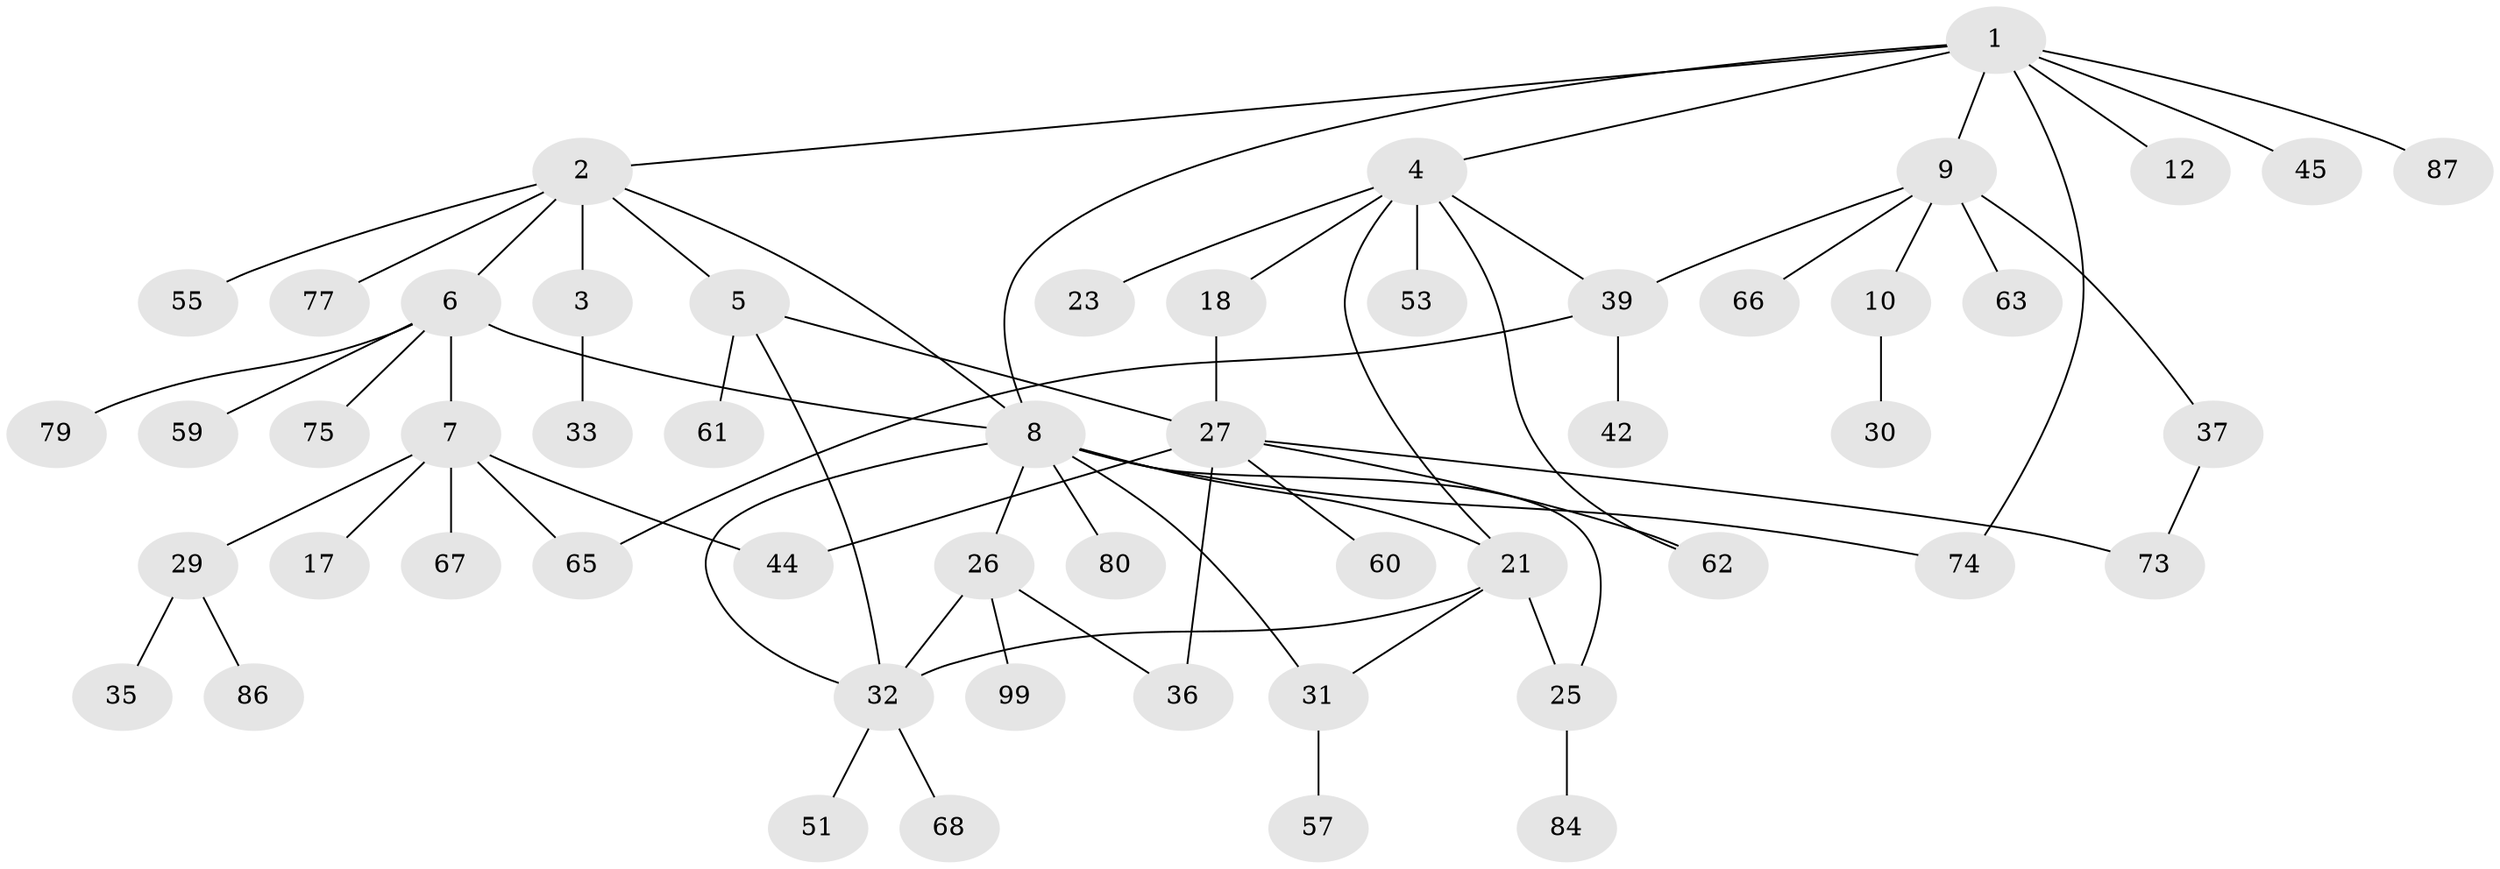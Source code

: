 // original degree distribution, {8: 0.009345794392523364, 7: 0.009345794392523364, 2: 0.3177570093457944, 3: 0.14018691588785046, 4: 0.06542056074766354, 6: 0.04672897196261682, 5: 0.037383177570093455, 1: 0.37383177570093457}
// Generated by graph-tools (version 1.1) at 2025/13/03/09/25 04:13:22]
// undirected, 53 vertices, 68 edges
graph export_dot {
graph [start="1"]
  node [color=gray90,style=filled];
  1;
  2;
  3;
  4 [super="+13"];
  5;
  6 [super="+16"];
  7 [super="+19"];
  8 [super="+14+20+38+47"];
  9 [super="+11+49"];
  10;
  12;
  17 [super="+95+76"];
  18 [super="+100+22"];
  21 [super="+50+71+82"];
  23 [super="+90"];
  25 [super="+64"];
  26;
  27 [super="+40"];
  29;
  30 [super="+101+81"];
  31;
  32 [super="+34"];
  33;
  35;
  36 [super="+41"];
  37;
  39 [super="+52"];
  42;
  44;
  45 [super="+70"];
  51 [super="+85"];
  53;
  55 [super="+69"];
  57;
  59;
  60;
  61;
  62;
  63;
  65 [super="+83+98"];
  66 [super="+93+105"];
  67;
  68;
  73 [super="+97"];
  74;
  75;
  77;
  79;
  80 [super="+89"];
  84;
  86;
  87;
  99;
  1 -- 2;
  1 -- 4;
  1 -- 8;
  1 -- 9;
  1 -- 12;
  1 -- 45;
  1 -- 87;
  1 -- 74;
  2 -- 3;
  2 -- 5;
  2 -- 6;
  2 -- 55;
  2 -- 77;
  2 -- 8;
  3 -- 33;
  4 -- 39;
  4 -- 18;
  4 -- 53;
  4 -- 21;
  4 -- 23;
  4 -- 62;
  5 -- 27;
  5 -- 61;
  5 -- 32;
  6 -- 7;
  6 -- 59;
  6 -- 75;
  6 -- 79;
  6 -- 8;
  7 -- 17;
  7 -- 29;
  7 -- 44;
  7 -- 67;
  7 -- 65;
  8 -- 26;
  8 -- 25;
  8 -- 31;
  8 -- 32;
  8 -- 80;
  8 -- 21;
  8 -- 74;
  9 -- 10;
  9 -- 37;
  9 -- 39;
  9 -- 63;
  9 -- 66;
  10 -- 30;
  18 -- 27;
  21 -- 31;
  21 -- 32;
  21 -- 25;
  25 -- 84;
  26 -- 32;
  26 -- 99;
  26 -- 36;
  27 -- 36;
  27 -- 60;
  27 -- 73;
  27 -- 44;
  27 -- 62;
  29 -- 35;
  29 -- 86;
  31 -- 57;
  32 -- 68;
  32 -- 51;
  37 -- 73;
  39 -- 42;
  39 -- 65;
}
